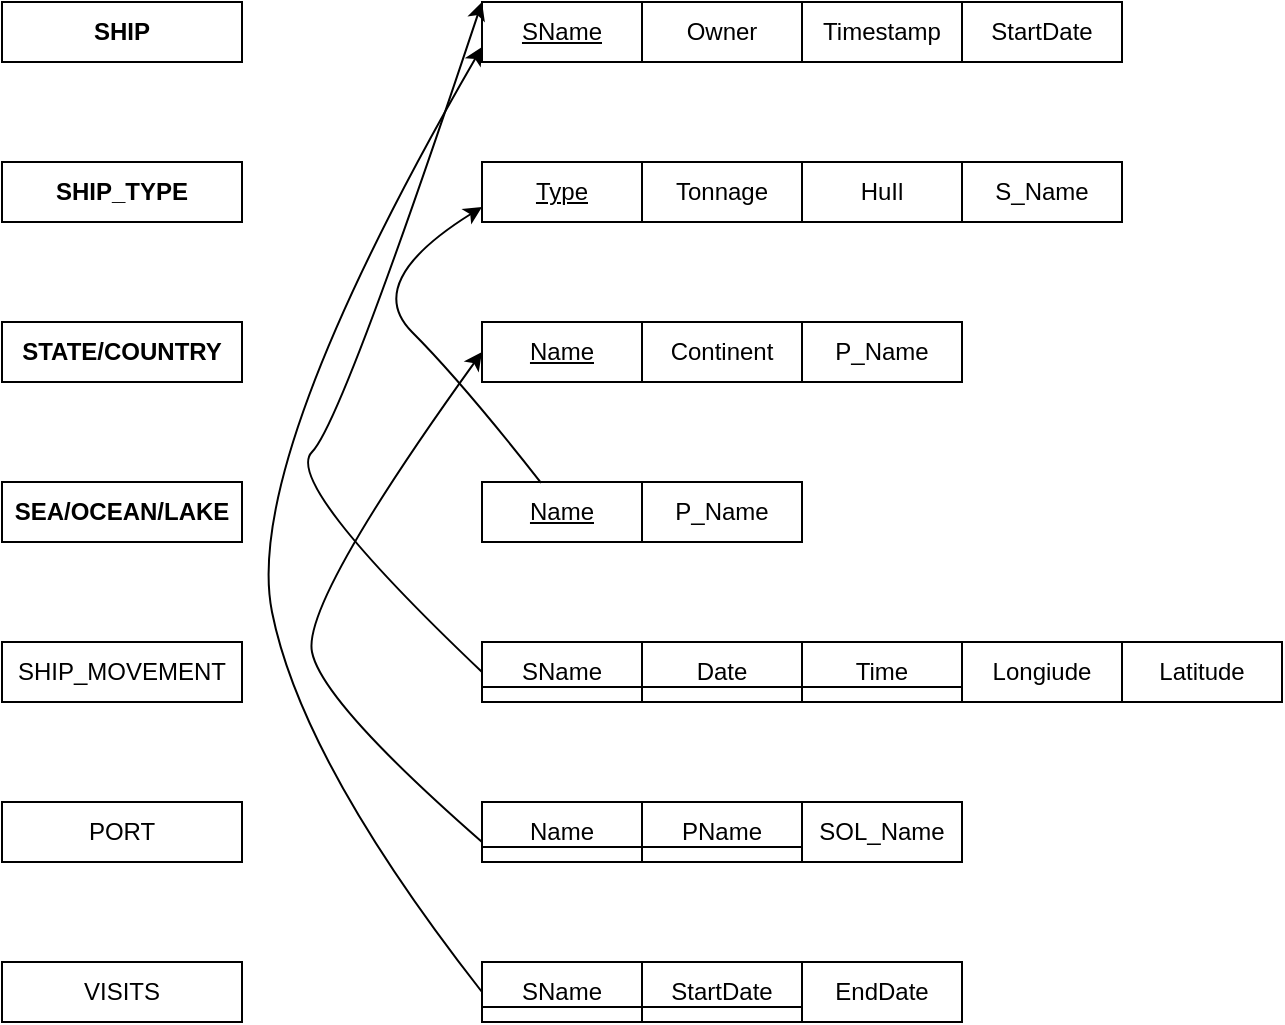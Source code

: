 <mxfile version="14.4.8" type="github">
  <diagram id="H2YuXicPiN26pRsMmfsW" name="Page-1">
    <mxGraphModel dx="1817" dy="556" grid="1" gridSize="10" guides="1" tooltips="1" connect="1" arrows="1" fold="1" page="1" pageScale="1" pageWidth="827" pageHeight="1169" math="0" shadow="0">
      <root>
        <mxCell id="0" />
        <mxCell id="1" parent="0" />
        <mxCell id="oqWxi4hjjn00auRa6e1r-2" value="SName" style="rounded=0;whiteSpace=wrap;html=1;fontStyle=4" vertex="1" parent="1">
          <mxGeometry x="160" y="170" width="80" height="30" as="geometry" />
        </mxCell>
        <mxCell id="oqWxi4hjjn00auRa6e1r-3" value="Owner" style="rounded=0;whiteSpace=wrap;html=1;" vertex="1" parent="1">
          <mxGeometry x="240" y="170" width="80" height="30" as="geometry" />
        </mxCell>
        <mxCell id="oqWxi4hjjn00auRa6e1r-6" value="&lt;b&gt;SHIP&lt;/b&gt;" style="rounded=0;whiteSpace=wrap;html=1;" vertex="1" parent="1">
          <mxGeometry x="-80" y="170" width="120" height="30" as="geometry" />
        </mxCell>
        <mxCell id="oqWxi4hjjn00auRa6e1r-7" value="Type" style="rounded=0;whiteSpace=wrap;html=1;fontStyle=4" vertex="1" parent="1">
          <mxGeometry x="160" y="250" width="80" height="30" as="geometry" />
        </mxCell>
        <mxCell id="oqWxi4hjjn00auRa6e1r-8" value="Tonnage" style="rounded=0;whiteSpace=wrap;html=1;" vertex="1" parent="1">
          <mxGeometry x="240" y="250" width="80" height="30" as="geometry" />
        </mxCell>
        <mxCell id="oqWxi4hjjn00auRa6e1r-9" value="HuIl" style="rounded=0;whiteSpace=wrap;html=1;" vertex="1" parent="1">
          <mxGeometry x="320" y="250" width="80" height="30" as="geometry" />
        </mxCell>
        <mxCell id="oqWxi4hjjn00auRa6e1r-10" value="Name" style="rounded=0;whiteSpace=wrap;html=1;fontStyle=4" vertex="1" parent="1">
          <mxGeometry x="160" y="330" width="80" height="30" as="geometry" />
        </mxCell>
        <mxCell id="oqWxi4hjjn00auRa6e1r-11" value="Continent" style="rounded=0;whiteSpace=wrap;html=1;fontStyle=0" vertex="1" parent="1">
          <mxGeometry x="240" y="330" width="80" height="30" as="geometry" />
        </mxCell>
        <mxCell id="oqWxi4hjjn00auRa6e1r-14" value="Name" style="rounded=0;whiteSpace=wrap;html=1;fontStyle=4" vertex="1" parent="1">
          <mxGeometry x="160" y="410" width="80" height="30" as="geometry" />
        </mxCell>
        <mxCell id="oqWxi4hjjn00auRa6e1r-18" value="Date" style="rounded=0;whiteSpace=wrap;html=1;" vertex="1" parent="1">
          <mxGeometry x="240" y="490" width="80" height="30" as="geometry" />
        </mxCell>
        <mxCell id="oqWxi4hjjn00auRa6e1r-19" value="Time" style="rounded=0;whiteSpace=wrap;html=1;" vertex="1" parent="1">
          <mxGeometry x="320" y="490" width="80" height="30" as="geometry" />
        </mxCell>
        <mxCell id="oqWxi4hjjn00auRa6e1r-20" value="Longiude" style="rounded=0;whiteSpace=wrap;html=1;" vertex="1" parent="1">
          <mxGeometry x="400" y="490" width="80" height="30" as="geometry" />
        </mxCell>
        <mxCell id="oqWxi4hjjn00auRa6e1r-22" value="" style="curved=1;endArrow=classic;html=1;entryX=0;entryY=0.5;entryDx=0;entryDy=0;" edge="1" parent="1" target="oqWxi4hjjn00auRa6e1r-10">
          <mxGeometry width="50" height="50" relative="1" as="geometry">
            <mxPoint x="160" y="590" as="sourcePoint" />
            <mxPoint x="140" y="210" as="targetPoint" />
            <Array as="points">
              <mxPoint x="80" y="520" />
              <mxPoint x="70" y="470" />
            </Array>
          </mxGeometry>
        </mxCell>
        <mxCell id="oqWxi4hjjn00auRa6e1r-23" value="" style="curved=1;endArrow=classic;html=1;entryX=0;entryY=0.75;entryDx=0;entryDy=0;exitX=0.369;exitY=0.013;exitDx=0;exitDy=0;exitPerimeter=0;" edge="1" parent="1" source="oqWxi4hjjn00auRa6e1r-14" target="oqWxi4hjjn00auRa6e1r-7">
          <mxGeometry width="50" height="50" relative="1" as="geometry">
            <mxPoint x="190" y="400" as="sourcePoint" />
            <mxPoint x="150" y="310" as="targetPoint" />
            <Array as="points">
              <mxPoint x="150" y="360" />
              <mxPoint x="100" y="310" />
            </Array>
          </mxGeometry>
        </mxCell>
        <mxCell id="oqWxi4hjjn00auRa6e1r-24" value="" style="curved=1;endArrow=classic;html=1;entryX=0;entryY=0;entryDx=0;entryDy=0;exitX=0;exitY=0.5;exitDx=0;exitDy=0;" edge="1" parent="1" source="oqWxi4hjjn00auRa6e1r-32" target="oqWxi4hjjn00auRa6e1r-2">
          <mxGeometry width="50" height="50" relative="1" as="geometry">
            <mxPoint x="353.12" y="439.73" as="sourcePoint" />
            <mxPoint x="200" y="490" as="targetPoint" />
            <Array as="points">
              <mxPoint x="60" y="410" />
              <mxPoint x="90" y="380" />
            </Array>
          </mxGeometry>
        </mxCell>
        <mxCell id="oqWxi4hjjn00auRa6e1r-25" value="SHIP_TYPE" style="rounded=0;whiteSpace=wrap;html=1;fontStyle=1" vertex="1" parent="1">
          <mxGeometry x="-80" y="250" width="120" height="30" as="geometry" />
        </mxCell>
        <mxCell id="oqWxi4hjjn00auRa6e1r-26" value="STATE/COUNTRY" style="rounded=0;whiteSpace=wrap;html=1;fontStyle=1" vertex="1" parent="1">
          <mxGeometry x="-80" y="330" width="120" height="30" as="geometry" />
        </mxCell>
        <mxCell id="oqWxi4hjjn00auRa6e1r-27" value="SEA/OCEAN/LAKE" style="rounded=0;whiteSpace=wrap;html=1;fontStyle=1" vertex="1" parent="1">
          <mxGeometry x="-80" y="410" width="120" height="30" as="geometry" />
        </mxCell>
        <mxCell id="oqWxi4hjjn00auRa6e1r-28" value="SHIP_MOVEMENT" style="rounded=0;whiteSpace=wrap;html=1;" vertex="1" parent="1">
          <mxGeometry x="-80" y="490" width="120" height="30" as="geometry" />
        </mxCell>
        <mxCell id="oqWxi4hjjn00auRa6e1r-29" value="PORT" style="rounded=0;whiteSpace=wrap;html=1;" vertex="1" parent="1">
          <mxGeometry x="-80" y="570" width="120" height="30" as="geometry" />
        </mxCell>
        <mxCell id="oqWxi4hjjn00auRa6e1r-30" value="VISITS" style="rounded=0;whiteSpace=wrap;html=1;" vertex="1" parent="1">
          <mxGeometry x="-80" y="650" width="120" height="30" as="geometry" />
        </mxCell>
        <mxCell id="oqWxi4hjjn00auRa6e1r-32" value="SName" style="rounded=0;whiteSpace=wrap;html=1;fontStyle=0" vertex="1" parent="1">
          <mxGeometry x="160" y="490" width="80" height="30" as="geometry" />
        </mxCell>
        <mxCell id="oqWxi4hjjn00auRa6e1r-33" value="Name" style="rounded=0;whiteSpace=wrap;html=1;fontStyle=0" vertex="1" parent="1">
          <mxGeometry x="160" y="570" width="80" height="30" as="geometry" />
        </mxCell>
        <mxCell id="oqWxi4hjjn00auRa6e1r-35" value="PName" style="rounded=0;whiteSpace=wrap;html=1;" vertex="1" parent="1">
          <mxGeometry x="240" y="570" width="80" height="30" as="geometry" />
        </mxCell>
        <mxCell id="oqWxi4hjjn00auRa6e1r-37" value="SName" style="rounded=0;whiteSpace=wrap;html=1;fontStyle=0" vertex="1" parent="1">
          <mxGeometry x="160" y="650" width="80" height="30" as="geometry" />
        </mxCell>
        <mxCell id="oqWxi4hjjn00auRa6e1r-39" value="StartDate" style="rounded=0;whiteSpace=wrap;html=1;" vertex="1" parent="1">
          <mxGeometry x="240" y="650" width="80" height="30" as="geometry" />
        </mxCell>
        <mxCell id="oqWxi4hjjn00auRa6e1r-40" value="EndDate" style="rounded=0;whiteSpace=wrap;html=1;" vertex="1" parent="1">
          <mxGeometry x="320" y="650" width="80" height="30" as="geometry" />
        </mxCell>
        <mxCell id="oqWxi4hjjn00auRa6e1r-41" value="" style="endArrow=none;html=1;exitX=0;exitY=0.75;exitDx=0;exitDy=0;entryX=0;entryY=0.75;entryDx=0;entryDy=0;" edge="1" parent="1" source="oqWxi4hjjn00auRa6e1r-32" target="oqWxi4hjjn00auRa6e1r-20">
          <mxGeometry width="50" height="50" relative="1" as="geometry">
            <mxPoint x="180" y="490" as="sourcePoint" />
            <mxPoint x="230" y="440" as="targetPoint" />
          </mxGeometry>
        </mxCell>
        <mxCell id="oqWxi4hjjn00auRa6e1r-42" value="" style="endArrow=none;html=1;exitX=0;exitY=0.75;exitDx=0;exitDy=0;entryX=1;entryY=0.75;entryDx=0;entryDy=0;" edge="1" parent="1" source="oqWxi4hjjn00auRa6e1r-33" target="oqWxi4hjjn00auRa6e1r-35">
          <mxGeometry width="50" height="50" relative="1" as="geometry">
            <mxPoint x="170" y="522.5" as="sourcePoint" />
            <mxPoint x="410" y="522.5" as="targetPoint" />
          </mxGeometry>
        </mxCell>
        <mxCell id="oqWxi4hjjn00auRa6e1r-43" value="" style="endArrow=none;html=1;exitX=0;exitY=0.75;exitDx=0;exitDy=0;entryX=0;entryY=0.75;entryDx=0;entryDy=0;" edge="1" parent="1" source="oqWxi4hjjn00auRa6e1r-37" target="oqWxi4hjjn00auRa6e1r-40">
          <mxGeometry width="50" height="50" relative="1" as="geometry">
            <mxPoint x="170" y="602.5" as="sourcePoint" />
            <mxPoint x="330" y="602.5" as="targetPoint" />
          </mxGeometry>
        </mxCell>
        <mxCell id="oqWxi4hjjn00auRa6e1r-44" value="" style="curved=1;endArrow=classic;html=1;entryX=0;entryY=0.75;entryDx=0;entryDy=0;exitX=0;exitY=0.5;exitDx=0;exitDy=0;" edge="1" parent="1" source="oqWxi4hjjn00auRa6e1r-37" target="oqWxi4hjjn00auRa6e1r-2">
          <mxGeometry width="50" height="50" relative="1" as="geometry">
            <mxPoint x="170" y="600" as="sourcePoint" />
            <mxPoint x="170" y="355" as="targetPoint" />
            <Array as="points">
              <mxPoint x="70" y="550" />
              <mxPoint x="40" y="400" />
            </Array>
          </mxGeometry>
        </mxCell>
        <mxCell id="oqWxi4hjjn00auRa6e1r-45" value="Timestamp" style="rounded=0;whiteSpace=wrap;html=1;" vertex="1" parent="1">
          <mxGeometry x="320" y="170" width="80" height="30" as="geometry" />
        </mxCell>
        <mxCell id="oqWxi4hjjn00auRa6e1r-46" value="S_Name" style="rounded=0;whiteSpace=wrap;html=1;" vertex="1" parent="1">
          <mxGeometry x="400" y="250" width="80" height="30" as="geometry" />
        </mxCell>
        <mxCell id="oqWxi4hjjn00auRa6e1r-47" value="P_Name" style="rounded=0;whiteSpace=wrap;html=1;" vertex="1" parent="1">
          <mxGeometry x="320" y="330" width="80" height="30" as="geometry" />
        </mxCell>
        <mxCell id="oqWxi4hjjn00auRa6e1r-48" value="P_Name" style="rounded=0;whiteSpace=wrap;html=1;" vertex="1" parent="1">
          <mxGeometry x="240" y="410" width="80" height="30" as="geometry" />
        </mxCell>
        <mxCell id="oqWxi4hjjn00auRa6e1r-49" value="StartDate" style="rounded=0;whiteSpace=wrap;html=1;" vertex="1" parent="1">
          <mxGeometry x="400" y="170" width="80" height="30" as="geometry" />
        </mxCell>
        <mxCell id="oqWxi4hjjn00auRa6e1r-50" value="Latitude" style="rounded=0;whiteSpace=wrap;html=1;" vertex="1" parent="1">
          <mxGeometry x="480" y="490" width="80" height="30" as="geometry" />
        </mxCell>
        <mxCell id="oqWxi4hjjn00auRa6e1r-51" value="SOL_Name" style="rounded=0;whiteSpace=wrap;html=1;" vertex="1" parent="1">
          <mxGeometry x="320" y="570" width="80" height="30" as="geometry" />
        </mxCell>
      </root>
    </mxGraphModel>
  </diagram>
</mxfile>
